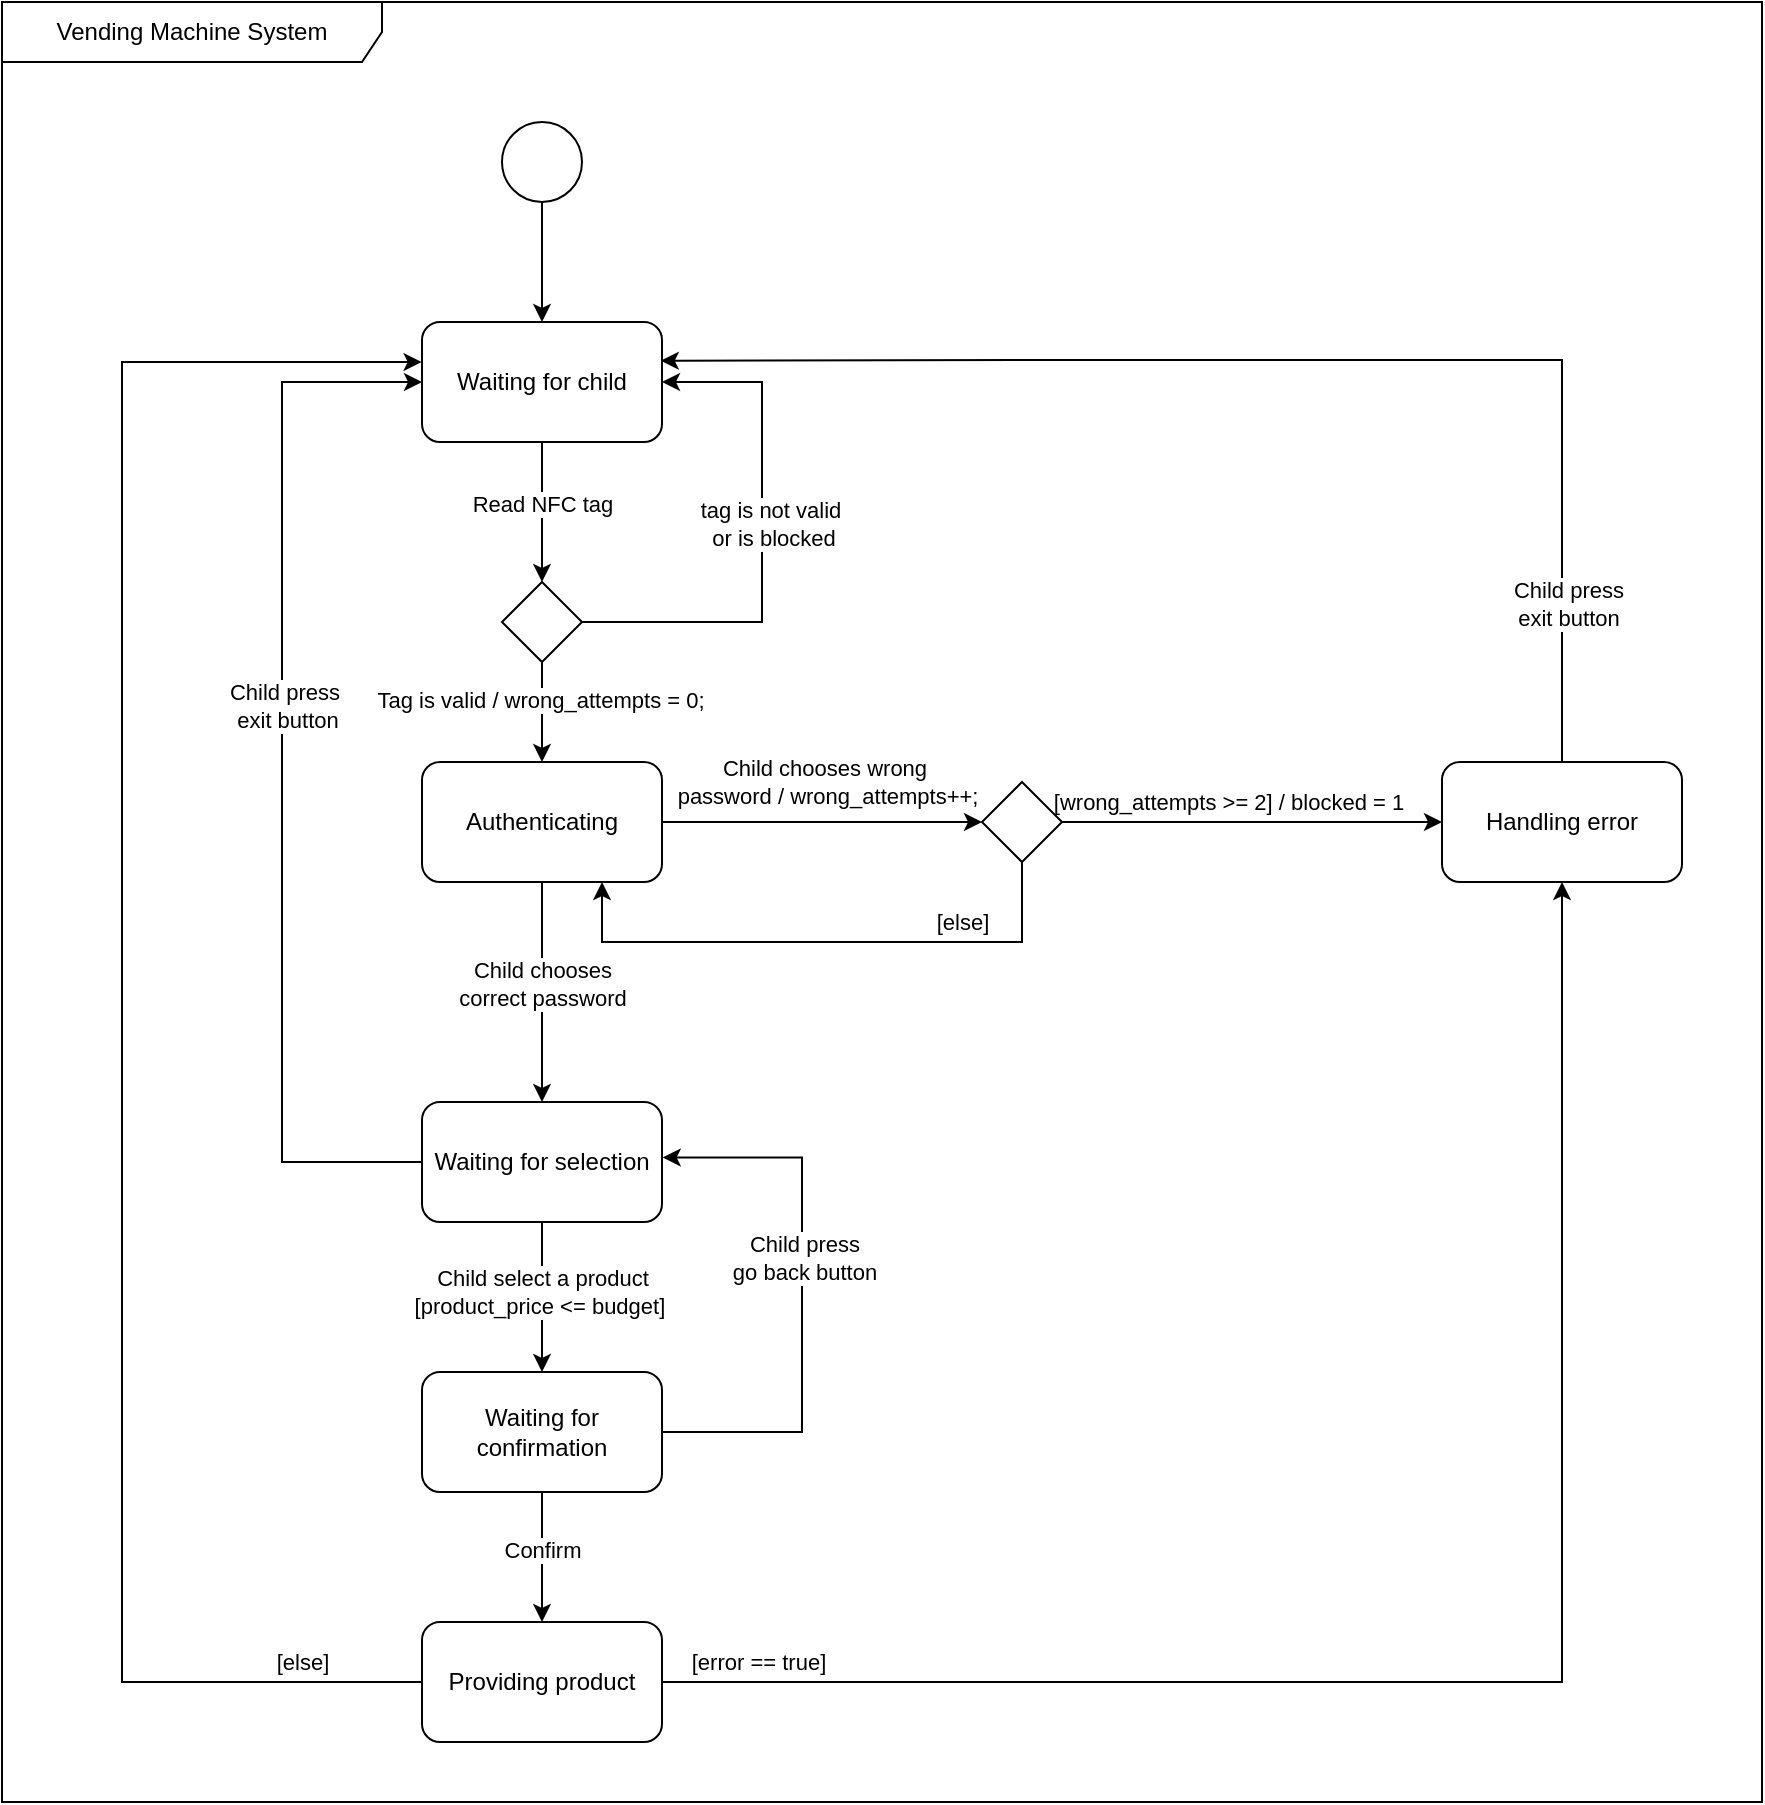 <mxfile version="22.0.2" type="google">
  <diagram name="Página-1" id="pX2ojJ9UzgL9YClalF3T">
    <mxGraphModel grid="1" page="1" gridSize="10" guides="1" tooltips="1" connect="1" arrows="1" fold="1" pageScale="1" pageWidth="827" pageHeight="1169" math="0" shadow="0">
      <root>
        <mxCell id="0" />
        <mxCell id="1" parent="0" />
        <mxCell id="OpMGkdyiwefpl-xBXnwD-5" value="" style="edgeStyle=orthogonalEdgeStyle;rounded=0;orthogonalLoop=1;jettySize=auto;html=1;" edge="1" parent="1" source="OpMGkdyiwefpl-xBXnwD-3" target="OpMGkdyiwefpl-xBXnwD-4">
          <mxGeometry relative="1" as="geometry" />
        </mxCell>
        <mxCell id="OpMGkdyiwefpl-xBXnwD-3" value="" style="ellipse;whiteSpace=wrap;html=1;aspect=fixed;" vertex="1" parent="1">
          <mxGeometry x="320" y="70" width="40" height="40" as="geometry" />
        </mxCell>
        <mxCell id="__22R-i1V6m4cSYKJytB-2" value="" style="edgeStyle=orthogonalEdgeStyle;rounded=0;orthogonalLoop=1;jettySize=auto;html=1;" edge="1" parent="1" source="OpMGkdyiwefpl-xBXnwD-4" target="__22R-i1V6m4cSYKJytB-1">
          <mxGeometry relative="1" as="geometry" />
        </mxCell>
        <mxCell id="__22R-i1V6m4cSYKJytB-3" value="Read NFC tag" style="edgeLabel;html=1;align=center;verticalAlign=middle;resizable=0;points=[];" connectable="0" vertex="1" parent="__22R-i1V6m4cSYKJytB-2">
          <mxGeometry x="-0.328" relative="1" as="geometry">
            <mxPoint y="7" as="offset" />
          </mxGeometry>
        </mxCell>
        <mxCell id="OpMGkdyiwefpl-xBXnwD-4" value="Waiting for child" style="rounded=1;whiteSpace=wrap;html=1;" vertex="1" parent="1">
          <mxGeometry x="280" y="170" width="120" height="60" as="geometry" />
        </mxCell>
        <mxCell id="OpMGkdyiwefpl-xBXnwD-14" value="" style="edgeStyle=orthogonalEdgeStyle;rounded=0;orthogonalLoop=1;jettySize=auto;html=1;entryX=0;entryY=0.5;entryDx=0;entryDy=0;" edge="1" parent="1" source="OpMGkdyiwefpl-xBXnwD-8" target="__22R-i1V6m4cSYKJytB-8">
          <mxGeometry relative="1" as="geometry">
            <mxPoint x="340" y="590" as="targetPoint" />
          </mxGeometry>
        </mxCell>
        <mxCell id="OpMGkdyiwefpl-xBXnwD-15" value="Child chooses wrong&lt;br&gt;&amp;nbsp;password / wrong_attempts++;" style="edgeLabel;html=1;align=center;verticalAlign=middle;resizable=0;points=[];" connectable="0" vertex="1" parent="OpMGkdyiwefpl-xBXnwD-14">
          <mxGeometry x="-0.083" y="3" relative="1" as="geometry">
            <mxPoint x="7" y="-17" as="offset" />
          </mxGeometry>
        </mxCell>
        <mxCell id="__22R-i1V6m4cSYKJytB-15" value="" style="edgeStyle=orthogonalEdgeStyle;rounded=0;orthogonalLoop=1;jettySize=auto;html=1;" edge="1" parent="1" source="OpMGkdyiwefpl-xBXnwD-8" target="OpMGkdyiwefpl-xBXnwD-13">
          <mxGeometry relative="1" as="geometry" />
        </mxCell>
        <mxCell id="__22R-i1V6m4cSYKJytB-16" value="Child chooses &lt;br&gt;correct password" style="edgeLabel;html=1;align=center;verticalAlign=middle;resizable=0;points=[];" connectable="0" vertex="1" parent="__22R-i1V6m4cSYKJytB-15">
          <mxGeometry x="-0.25" y="-3" relative="1" as="geometry">
            <mxPoint x="3" y="9" as="offset" />
          </mxGeometry>
        </mxCell>
        <mxCell id="OpMGkdyiwefpl-xBXnwD-8" value="Authenticating" style="rounded=1;whiteSpace=wrap;html=1;" vertex="1" parent="1">
          <mxGeometry x="280" y="390" width="120" height="60" as="geometry" />
        </mxCell>
        <mxCell id="OpMGkdyiwefpl-xBXnwD-17" value="" style="edgeStyle=orthogonalEdgeStyle;rounded=0;orthogonalLoop=1;jettySize=auto;html=1;" edge="1" parent="1" source="OpMGkdyiwefpl-xBXnwD-13" target="OpMGkdyiwefpl-xBXnwD-16">
          <mxGeometry relative="1" as="geometry" />
        </mxCell>
        <mxCell id="OpMGkdyiwefpl-xBXnwD-18" value="Child select a product&lt;br&gt;[product_price &amp;lt;= budget]&amp;nbsp;" style="edgeLabel;html=1;align=center;verticalAlign=middle;resizable=0;points=[];" connectable="0" vertex="1" parent="OpMGkdyiwefpl-xBXnwD-17">
          <mxGeometry x="-0.072" y="2" relative="1" as="geometry">
            <mxPoint x="-2" as="offset" />
          </mxGeometry>
        </mxCell>
        <mxCell id="__22R-i1V6m4cSYKJytB-24" style="edgeStyle=orthogonalEdgeStyle;rounded=0;orthogonalLoop=1;jettySize=auto;html=1;entryX=0;entryY=0.5;entryDx=0;entryDy=0;" edge="1" parent="1" source="OpMGkdyiwefpl-xBXnwD-13" target="OpMGkdyiwefpl-xBXnwD-4">
          <mxGeometry relative="1" as="geometry">
            <Array as="points">
              <mxPoint x="210" y="590" />
              <mxPoint x="210" y="200" />
            </Array>
          </mxGeometry>
        </mxCell>
        <mxCell id="__22R-i1V6m4cSYKJytB-25" value="Child press&lt;br&gt;&amp;nbsp;exit button" style="edgeLabel;html=1;align=center;verticalAlign=middle;resizable=0;points=[];" connectable="0" vertex="1" parent="__22R-i1V6m4cSYKJytB-24">
          <mxGeometry x="0.124" y="-1" relative="1" as="geometry">
            <mxPoint as="offset" />
          </mxGeometry>
        </mxCell>
        <mxCell id="OpMGkdyiwefpl-xBXnwD-13" value="Waiting for selection" style="rounded=1;whiteSpace=wrap;html=1;" vertex="1" parent="1">
          <mxGeometry x="280" y="560" width="120" height="60" as="geometry" />
        </mxCell>
        <mxCell id="OpMGkdyiwefpl-xBXnwD-23" value="" style="edgeStyle=orthogonalEdgeStyle;rounded=0;orthogonalLoop=1;jettySize=auto;html=1;" edge="1" parent="1" source="OpMGkdyiwefpl-xBXnwD-16" target="OpMGkdyiwefpl-xBXnwD-22">
          <mxGeometry relative="1" as="geometry" />
        </mxCell>
        <mxCell id="OpMGkdyiwefpl-xBXnwD-24" value="Confirm" style="edgeLabel;html=1;align=center;verticalAlign=middle;resizable=0;points=[];" connectable="0" vertex="1" parent="OpMGkdyiwefpl-xBXnwD-23">
          <mxGeometry x="-0.345" y="2" relative="1" as="geometry">
            <mxPoint x="-2" y="7" as="offset" />
          </mxGeometry>
        </mxCell>
        <mxCell id="OpMGkdyiwefpl-xBXnwD-16" value="Waiting for confirmation" style="rounded=1;whiteSpace=wrap;html=1;" vertex="1" parent="1">
          <mxGeometry x="280" y="695" width="120" height="60" as="geometry" />
        </mxCell>
        <mxCell id="__22R-i1V6m4cSYKJytB-31" style="edgeStyle=orthogonalEdgeStyle;rounded=0;orthogonalLoop=1;jettySize=auto;html=1;" edge="1" parent="1" source="OpMGkdyiwefpl-xBXnwD-22" target="__22R-i1V6m4cSYKJytB-20">
          <mxGeometry relative="1" as="geometry" />
        </mxCell>
        <mxCell id="__22R-i1V6m4cSYKJytB-35" value="[error == true]" style="edgeLabel;html=1;align=center;verticalAlign=middle;resizable=0;points=[];" connectable="0" vertex="1" parent="__22R-i1V6m4cSYKJytB-31">
          <mxGeometry x="-0.888" y="-2" relative="1" as="geometry">
            <mxPoint y="-12" as="offset" />
          </mxGeometry>
        </mxCell>
        <mxCell id="__22R-i1V6m4cSYKJytB-34" style="edgeStyle=orthogonalEdgeStyle;rounded=0;orthogonalLoop=1;jettySize=auto;html=1;entryX=-0.002;entryY=0.346;entryDx=0;entryDy=0;entryPerimeter=0;" edge="1" parent="1" source="OpMGkdyiwefpl-xBXnwD-22" target="OpMGkdyiwefpl-xBXnwD-4">
          <mxGeometry relative="1" as="geometry">
            <Array as="points">
              <mxPoint x="130" y="850" />
              <mxPoint x="130" y="190" />
              <mxPoint x="280" y="190" />
            </Array>
          </mxGeometry>
        </mxCell>
        <mxCell id="__22R-i1V6m4cSYKJytB-36" value="[else]" style="edgeLabel;html=1;align=center;verticalAlign=middle;resizable=0;points=[];" connectable="0" vertex="1" parent="__22R-i1V6m4cSYKJytB-34">
          <mxGeometry x="-0.874" y="-1" relative="1" as="geometry">
            <mxPoint y="-9" as="offset" />
          </mxGeometry>
        </mxCell>
        <mxCell id="OpMGkdyiwefpl-xBXnwD-22" value="Providing product" style="rounded=1;whiteSpace=wrap;html=1;" vertex="1" parent="1">
          <mxGeometry x="280" y="820" width="120" height="60" as="geometry" />
        </mxCell>
        <mxCell id="__22R-i1V6m4cSYKJytB-4" style="edgeStyle=orthogonalEdgeStyle;rounded=0;orthogonalLoop=1;jettySize=auto;html=1;entryX=1;entryY=0.5;entryDx=0;entryDy=0;" edge="1" parent="1" source="__22R-i1V6m4cSYKJytB-1" target="OpMGkdyiwefpl-xBXnwD-4">
          <mxGeometry relative="1" as="geometry">
            <Array as="points">
              <mxPoint x="450" y="320" />
              <mxPoint x="450" y="200" />
            </Array>
          </mxGeometry>
        </mxCell>
        <mxCell id="__22R-i1V6m4cSYKJytB-5" value="tag is not valid&lt;br&gt;&amp;nbsp;or is blocked" style="edgeLabel;html=1;align=center;verticalAlign=middle;resizable=0;points=[];" connectable="0" vertex="1" parent="__22R-i1V6m4cSYKJytB-4">
          <mxGeometry x="0.069" y="-4" relative="1" as="geometry">
            <mxPoint as="offset" />
          </mxGeometry>
        </mxCell>
        <mxCell id="__22R-i1V6m4cSYKJytB-6" value="" style="edgeStyle=orthogonalEdgeStyle;rounded=0;orthogonalLoop=1;jettySize=auto;html=1;" edge="1" parent="1" source="__22R-i1V6m4cSYKJytB-1" target="OpMGkdyiwefpl-xBXnwD-8">
          <mxGeometry relative="1" as="geometry" />
        </mxCell>
        <mxCell id="__22R-i1V6m4cSYKJytB-7" value="Tag is valid / wrong_attempts = 0;" style="edgeLabel;html=1;align=center;verticalAlign=middle;resizable=0;points=[];" connectable="0" vertex="1" parent="__22R-i1V6m4cSYKJytB-6">
          <mxGeometry x="-0.249" y="-1" relative="1" as="geometry">
            <mxPoint as="offset" />
          </mxGeometry>
        </mxCell>
        <mxCell id="__22R-i1V6m4cSYKJytB-1" value="" style="rhombus;whiteSpace=wrap;html=1;" vertex="1" parent="1">
          <mxGeometry x="320" y="300" width="40" height="40" as="geometry" />
        </mxCell>
        <mxCell id="__22R-i1V6m4cSYKJytB-10" value="" style="edgeStyle=orthogonalEdgeStyle;rounded=0;orthogonalLoop=1;jettySize=auto;html=1;entryX=0;entryY=0.5;entryDx=0;entryDy=0;" edge="1" parent="1" source="__22R-i1V6m4cSYKJytB-8" target="__22R-i1V6m4cSYKJytB-20">
          <mxGeometry relative="1" as="geometry">
            <mxPoint x="760" y="420" as="targetPoint" />
          </mxGeometry>
        </mxCell>
        <mxCell id="__22R-i1V6m4cSYKJytB-11" value="[wrong_attempts &amp;gt;= 2] / blocked = 1" style="edgeLabel;html=1;align=center;verticalAlign=middle;resizable=0;points=[];" connectable="0" vertex="1" parent="__22R-i1V6m4cSYKJytB-10">
          <mxGeometry x="-0.175" y="4" relative="1" as="geometry">
            <mxPoint x="4" y="-6" as="offset" />
          </mxGeometry>
        </mxCell>
        <mxCell id="__22R-i1V6m4cSYKJytB-12" style="edgeStyle=orthogonalEdgeStyle;rounded=0;orthogonalLoop=1;jettySize=auto;html=1;entryX=0.75;entryY=1;entryDx=0;entryDy=0;" edge="1" parent="1" source="__22R-i1V6m4cSYKJytB-8" target="OpMGkdyiwefpl-xBXnwD-8">
          <mxGeometry relative="1" as="geometry">
            <mxPoint x="430" y="450" as="targetPoint" />
            <Array as="points">
              <mxPoint x="580" y="480" />
              <mxPoint x="370" y="480" />
            </Array>
          </mxGeometry>
        </mxCell>
        <mxCell id="__22R-i1V6m4cSYKJytB-13" value="[else]" style="edgeLabel;html=1;align=center;verticalAlign=middle;resizable=0;points=[];" connectable="0" vertex="1" parent="__22R-i1V6m4cSYKJytB-12">
          <mxGeometry x="-0.162" y="-1" relative="1" as="geometry">
            <mxPoint x="47" y="-9" as="offset" />
          </mxGeometry>
        </mxCell>
        <mxCell id="__22R-i1V6m4cSYKJytB-8" value="" style="rhombus;whiteSpace=wrap;html=1;" vertex="1" parent="1">
          <mxGeometry x="560" y="400" width="40" height="40" as="geometry" />
        </mxCell>
        <mxCell id="__22R-i1V6m4cSYKJytB-17" value="Vending Machine System" style="shape=umlFrame;whiteSpace=wrap;html=1;pointerEvents=0;width=190;height=30;" vertex="1" parent="1">
          <mxGeometry x="70" y="10" width="880" height="900" as="geometry" />
        </mxCell>
        <mxCell id="__22R-i1V6m4cSYKJytB-20" value="Handling error" style="rounded=1;whiteSpace=wrap;html=1;" vertex="1" parent="1">
          <mxGeometry x="790" y="390" width="120" height="60" as="geometry" />
        </mxCell>
        <mxCell id="__22R-i1V6m4cSYKJytB-22" style="edgeStyle=orthogonalEdgeStyle;rounded=0;orthogonalLoop=1;jettySize=auto;html=1;entryX=0.995;entryY=0.323;entryDx=0;entryDy=0;entryPerimeter=0;" edge="1" parent="1" source="__22R-i1V6m4cSYKJytB-20" target="OpMGkdyiwefpl-xBXnwD-4">
          <mxGeometry relative="1" as="geometry">
            <Array as="points">
              <mxPoint x="850" y="189" />
              <mxPoint x="595" y="189" />
            </Array>
          </mxGeometry>
        </mxCell>
        <mxCell id="__22R-i1V6m4cSYKJytB-23" value="Child press&lt;br&gt;exit button" style="edgeLabel;html=1;align=center;verticalAlign=middle;resizable=0;points=[];" connectable="0" vertex="1" parent="__22R-i1V6m4cSYKJytB-22">
          <mxGeometry x="-0.756" y="-3" relative="1" as="geometry">
            <mxPoint as="offset" />
          </mxGeometry>
        </mxCell>
        <mxCell id="__22R-i1V6m4cSYKJytB-29" style="edgeStyle=orthogonalEdgeStyle;rounded=0;orthogonalLoop=1;jettySize=auto;html=1;entryX=1.003;entryY=0.462;entryDx=0;entryDy=0;entryPerimeter=0;" edge="1" parent="1" source="OpMGkdyiwefpl-xBXnwD-16" target="OpMGkdyiwefpl-xBXnwD-13">
          <mxGeometry relative="1" as="geometry">
            <Array as="points">
              <mxPoint x="470" y="725" />
              <mxPoint x="470" y="588" />
            </Array>
          </mxGeometry>
        </mxCell>
        <mxCell id="__22R-i1V6m4cSYKJytB-30" value="Child press&lt;br&gt;go back button" style="edgeLabel;html=1;align=center;verticalAlign=middle;resizable=0;points=[];" connectable="0" vertex="1" parent="__22R-i1V6m4cSYKJytB-29">
          <mxGeometry x="0.136" y="-1" relative="1" as="geometry">
            <mxPoint as="offset" />
          </mxGeometry>
        </mxCell>
      </root>
    </mxGraphModel>
  </diagram>
</mxfile>
